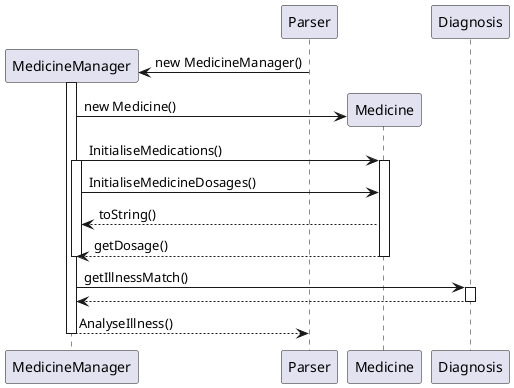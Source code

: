[comment]: <> (//@@author tanyizhe)
@startuml
'https://plantuml.com/sequence-diagram



create MedicineManager
Parser -> MedicineManager : new MedicineManager()
activate MedicineManager
create Medicine
MedicineManager -> Medicine: new Medicine()
MedicineManager -> Medicine: InitialiseMedications()
activate MedicineManager
activate Medicine
MedicineManager -> Medicine: InitialiseMedicineDosages()
Medicine --> MedicineManager: toString()
Medicine --> MedicineManager: getDosage()
deactivate Medicine
deactivate MedicineManager
MedicineManager -> Diagnosis: getIllnessMatch()
activate Diagnosis
Diagnosis --> MedicineManager
deactivate Diagnosis



MedicineManager --> Parser: AnalyseIllness()
deactivate MedicineManager


@enduml

